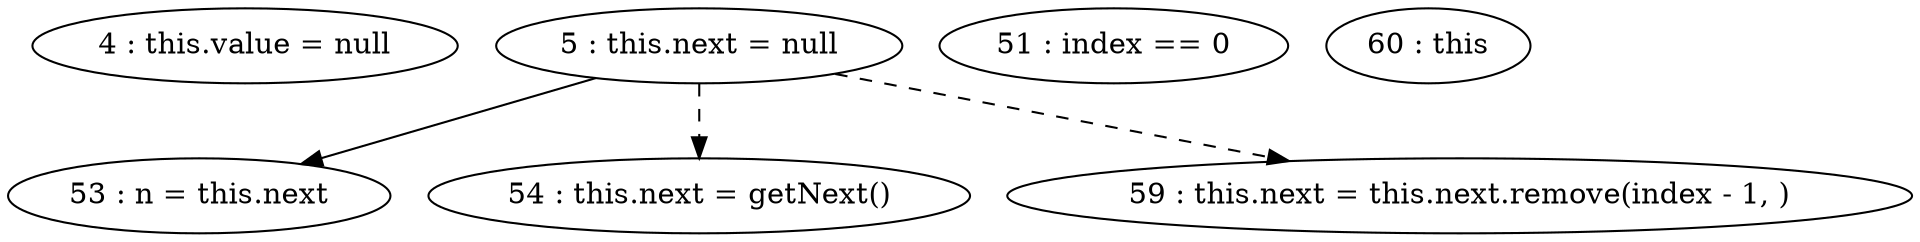digraph G {
"4 : this.value = null"
"5 : this.next = null"
"5 : this.next = null" -> "53 : n = this.next"
"5 : this.next = null" -> "54 : this.next = getNext()" [style=dashed]
"5 : this.next = null" -> "59 : this.next = this.next.remove(index - 1, )" [style=dashed]
"51 : index == 0"
"53 : n = this.next"
"54 : this.next = getNext()"
"59 : this.next = this.next.remove(index - 1, )"
"60 : this"
}